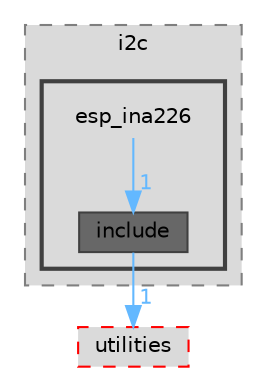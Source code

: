 digraph "components/peripherals/i2c/esp_ina226"
{
 // LATEX_PDF_SIZE
  bgcolor="transparent";
  edge [fontname=Helvetica,fontsize=10,labelfontname=Helvetica,labelfontsize=10];
  node [fontname=Helvetica,fontsize=10,shape=box,height=0.2,width=0.4];
  compound=true
  subgraph clusterdir_7c937227b2c8e4f6d79d54c2e9a7ab6d {
    graph [ bgcolor="#dadada", pencolor="grey50", label="i2c", fontname=Helvetica,fontsize=10 style="filled,dashed", URL="dir_7c937227b2c8e4f6d79d54c2e9a7ab6d.html",tooltip=""]
  subgraph clusterdir_11880a88aeb17b720e7a8bebef9d2d71 {
    graph [ bgcolor="#dadada", pencolor="grey25", label="", fontname=Helvetica,fontsize=10 style="filled,bold", URL="dir_11880a88aeb17b720e7a8bebef9d2d71.html",tooltip=""]
    dir_11880a88aeb17b720e7a8bebef9d2d71 [shape=plaintext, label="esp_ina226"];
  dir_c0c6ed27134d935a850a7ccbc22250aa [label="include", fillcolor="#676767", color="grey25", style="filled", URL="dir_c0c6ed27134d935a850a7ccbc22250aa.html",tooltip=""];
  }
  }
  dir_59ed5374a4f6b52e0256717e78b786a3 [label="utilities", fillcolor="#dadada", color="red", style="filled,dashed", URL="dir_59ed5374a4f6b52e0256717e78b786a3.html",tooltip=""];
  dir_11880a88aeb17b720e7a8bebef9d2d71->dir_c0c6ed27134d935a850a7ccbc22250aa [headlabel="1", labeldistance=1.5 headhref="dir_000016_000054.html" href="dir_000016_000054.html" color="steelblue1" fontcolor="steelblue1"];
  dir_c0c6ed27134d935a850a7ccbc22250aa->dir_59ed5374a4f6b52e0256717e78b786a3 [headlabel="1", labeldistance=1.5 headhref="dir_000054_000086.html" href="dir_000054_000086.html" color="steelblue1" fontcolor="steelblue1"];
}
